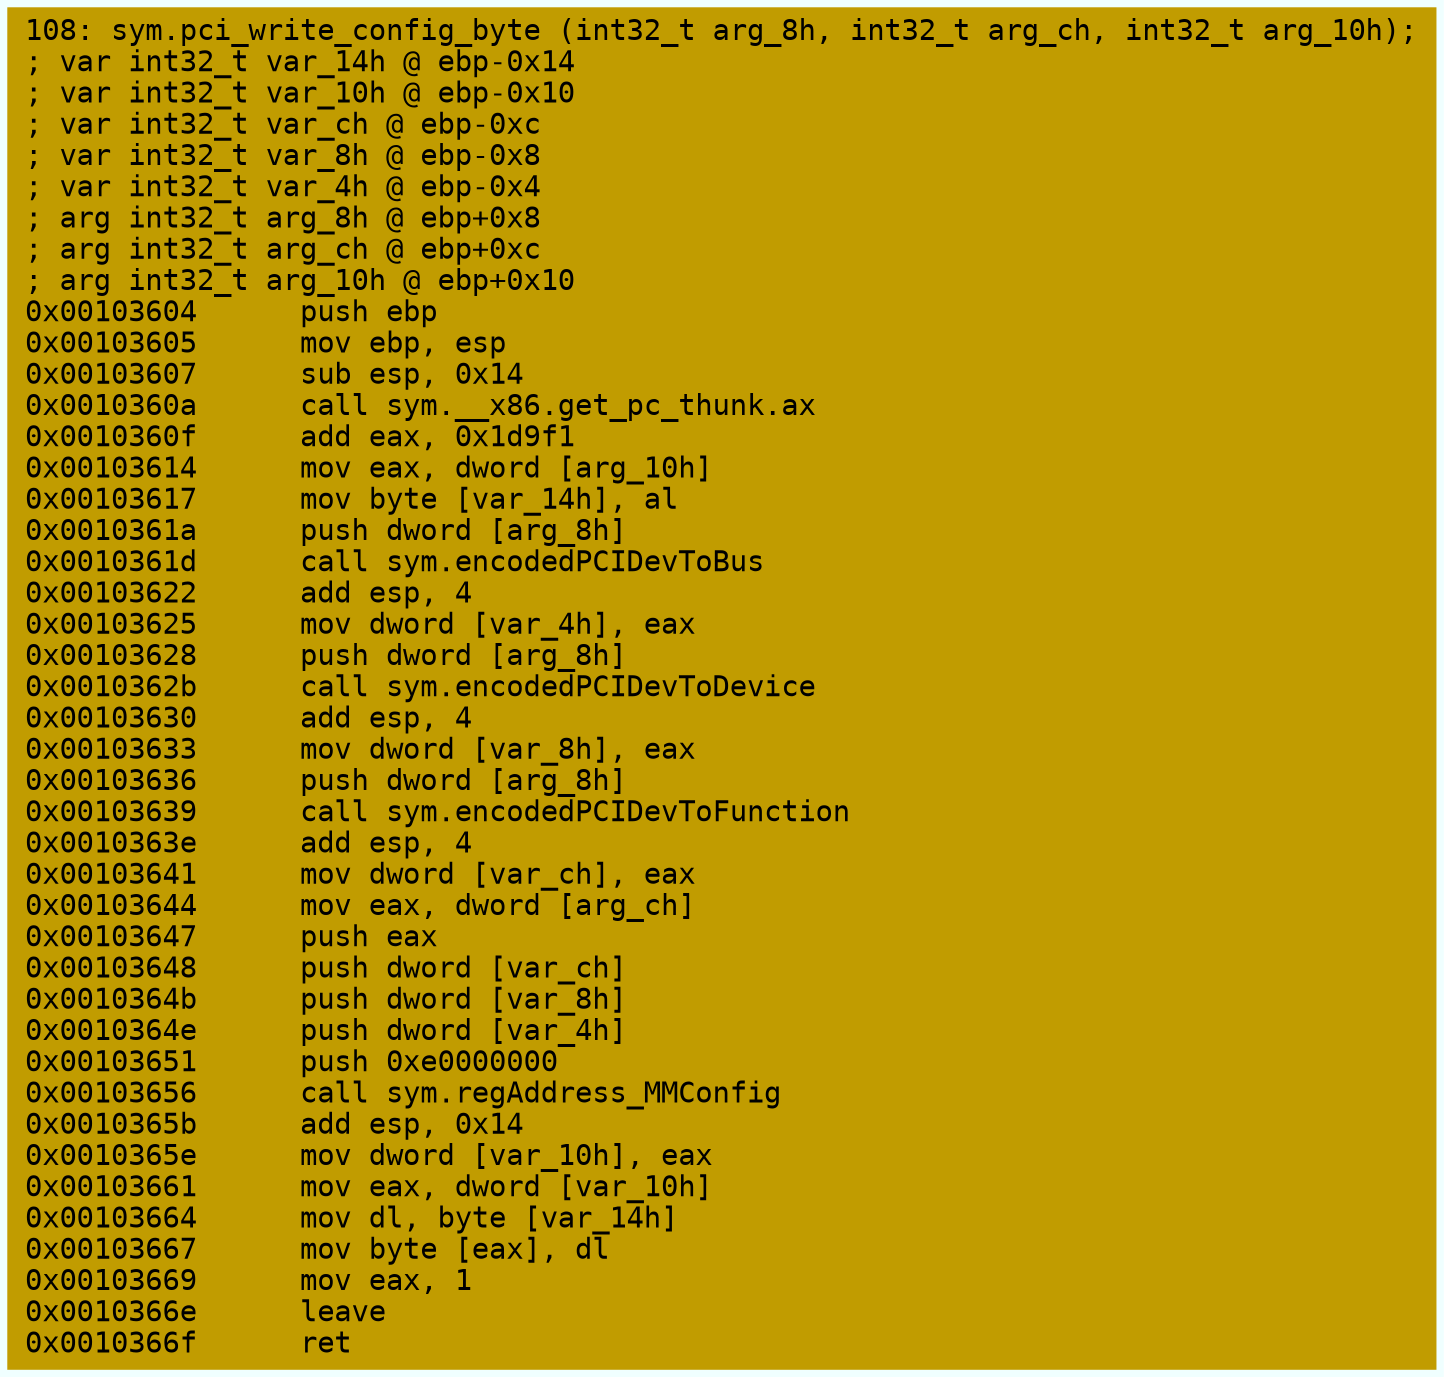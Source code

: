 digraph code {
	graph [bgcolor=azure fontsize=8 fontname="Courier" splines="ortho"];
	node [fillcolor=gray style=filled shape=box];
	edge [arrowhead="normal"];
	"0x00103604" [URL="sym.pci_write_config_byte/0x00103604", fillcolor="#c19c00",color="#c19c00", fontname="Courier",label="108: sym.pci_write_config_byte (int32_t arg_8h, int32_t arg_ch, int32_t arg_10h);\l; var int32_t var_14h @ ebp-0x14\l; var int32_t var_10h @ ebp-0x10\l; var int32_t var_ch @ ebp-0xc\l; var int32_t var_8h @ ebp-0x8\l; var int32_t var_4h @ ebp-0x4\l; arg int32_t arg_8h @ ebp+0x8\l; arg int32_t arg_ch @ ebp+0xc\l; arg int32_t arg_10h @ ebp+0x10\l0x00103604      push ebp\l0x00103605      mov ebp, esp\l0x00103607      sub esp, 0x14\l0x0010360a      call sym.__x86.get_pc_thunk.ax\l0x0010360f      add eax, 0x1d9f1\l0x00103614      mov eax, dword [arg_10h]\l0x00103617      mov byte [var_14h], al\l0x0010361a      push dword [arg_8h]\l0x0010361d      call sym.encodedPCIDevToBus\l0x00103622      add esp, 4\l0x00103625      mov dword [var_4h], eax\l0x00103628      push dword [arg_8h]\l0x0010362b      call sym.encodedPCIDevToDevice\l0x00103630      add esp, 4\l0x00103633      mov dword [var_8h], eax\l0x00103636      push dword [arg_8h]\l0x00103639      call sym.encodedPCIDevToFunction\l0x0010363e      add esp, 4\l0x00103641      mov dword [var_ch], eax\l0x00103644      mov eax, dword [arg_ch]\l0x00103647      push eax\l0x00103648      push dword [var_ch]\l0x0010364b      push dword [var_8h]\l0x0010364e      push dword [var_4h]\l0x00103651      push 0xe0000000\l0x00103656      call sym.regAddress_MMConfig\l0x0010365b      add esp, 0x14\l0x0010365e      mov dword [var_10h], eax\l0x00103661      mov eax, dword [var_10h]\l0x00103664      mov dl, byte [var_14h]\l0x00103667      mov byte [eax], dl\l0x00103669      mov eax, 1\l0x0010366e      leave\l0x0010366f      ret\l"]
}
